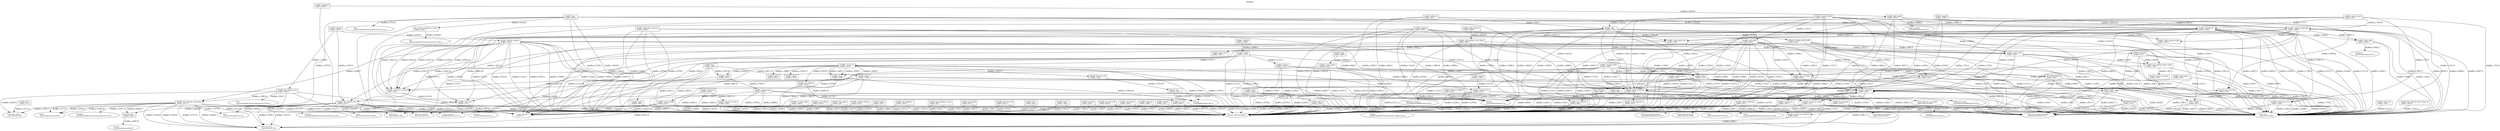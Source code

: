 digraph GRAPH_0 {

  // Generated by Graph::Easy 0.76 at Thu Jan 25 07:04:09 2024

  edge [ arrowhead=normal ];
  graph [ label="./buffer.c", labelloc=top ];
  node [
    fillcolor=white,
    fontsize=11,
    shape=box,
    style=filled ];

  "./buffer.c:APPEND_CHAIN" [ label="APPEND_CHAIN\l./buffer.c:915:1\l" ]
  "./buffer.c:APPEND_CHAIN_MULTICAST" [ label="APPEND_CHAIN_MULTICAST\l./buffer.c:934:1\l" ]
  "./buffer.c:COPY_CHAIN" [ label="COPY_CHAIN\l./buffer.c:901:1\l" ]
  "./buffer.c:HAS_PINNED_R" [ label="HAS_PINNED_R\l./buffer.c:820:1\l" ]
  "./buffer.c:PREPEND_CHAIN" [ label="PREPEND_CHAIN\l./buffer.c:974:1\l" ]
  "./buffer.c:PRESERVE_PINNED" [ label="PRESERVE_PINNED\l./buffer.c:840:1\l" ]
  "./buffer.c:RESTORE_PINNED" [ label="RESTORE_PINNED\l./buffer.c:884:1\l" ]
  "./buffer.c:ZERO_CHAIN" [ label="ZERO_CHAIN\l./buffer.c:826:1\l" ]
  "./buffer.c:advance_last_with_data" [ label="advance_last_with_data\l./buffer.c:730:1\l" ]
  "./buffer.c:evbuffer_chain_align" [ label="evbuffer_chain_align\l./buffer.c:1938:1\l" ]
  "./buffer.c:evbuffer_chain_free" [ label="evbuffer_chain_free\l./buffer.c:205:1\l" ]
  "./buffer.c:evbuffer_chain_incref" [ label="evbuffer_chain_incref\l./buffer.c:365:1\l" ]
  "./buffer.c:evbuffer_chain_insert" [ label="evbuffer_chain_insert\l./buffer.c:318:1\l" ]
  "./buffer.c:evbuffer_chain_insert_new" [ label="evbuffer_chain_insert_new\l./buffer.c:339:1\l" ]
  "./buffer.c:evbuffer_chain_new" [ label="evbuffer_chain_new\l./buffer.c:153:1\l" ]
  "./buffer.c:evbuffer_chain_new_membuf" [ label="evbuffer_chain_new_membuf\l./buffer.c:182:1\l" ]
  "./buffer.c:evbuffer_chain_should_realign" [ label="evbuffer_chain_should_realign\l./buffer.c:1952:1\l" ]
  "./buffer.c:evbuffer_chains_all_empty" [ label="evbuffer_chains_all_empty\l./buffer.c:276:1\l" ]
  "./buffer.c:evbuffer_deferred_callback" [ label="evbuffer_deferred_callback\l./buffer.c:544:1\l" ]
  "./buffer.c:evbuffer_expand_singlechain" [ label="evbuffer_expand_singlechain\l./buffer.c:1963:1\l" ]
  "./buffer.c:evbuffer_file_segment_materialize" [ label="evbuffer_file_segment_materialize\l./buffer.c:3077:1\l" ]
  "./buffer.c:evbuffer_find_eol_char" [ label="evbuffer_find_eol_char\l./buffer.c:1549:1\l" ]
  "./buffer.c:evbuffer_free_all_chains" [ label="evbuffer_free_all_chains\l./buffer.c:265:1\l" ]
  "./buffer.c:evbuffer_free_trailing_empty_chains" [ label="evbuffer_free_trailing_empty_chains\l./buffer.c:300:1\l" ]
  "./buffer.c:evbuffer_getchr" [ label="evbuffer_getchr\l./buffer.c:1611:1\l" ]
  "./buffer.c:evbuffer_ptr_memcmp" [ label="evbuffer_ptr_memcmp\l./buffer.c:2707:1\l" ]
  "./buffer.c:evbuffer_ptr_subtract" [ label="evbuffer_ptr_subtract\l./buffer.c:2631:1\l" ]
  "./buffer.c:evbuffer_remove_all_callbacks" [ label="evbuffer_remove_all_callbacks\l./buffer.c:560:1\l" ]
  "./buffer.c:evbuffer_run_callbacks" [ label="evbuffer_run_callbacks\l./buffer.c:466:1\l" ]
  "./buffer.c:evbuffer_strchr" [ label="evbuffer_strchr\l./buffer.c:1500:1\l" ]
  "./buffer.c:evbuffer_strspn" [ label="evbuffer_strspn\l./buffer.c:1571:1\l" ]
  "./buffer.c:evbuffer_write_iovec" [ label="evbuffer_write_iovec\l./buffer.c:2441:1\l" ]
  "./buffer.c:evbuffer_write_sendfile" [ label="evbuffer_write_sendfile\l./buffer.c:2497:1\l" ]
  "./buffer.c:find_eol_char" [ label="find_eol_char\l./buffer.c:1522:1\l" ]
  "./buffer.c:get_n_bytes_readable_on_socket" [ label="get_n_bytes_readable_on_socket\l./buffer.c:2284:1\l" ]
  "./buffer.c:get_page_size" [ label="get_page_size\l./buffer.c:3062:1\l" ]
  __errno_location [ label="__errno_location\l/usr/include/errno.h:37:13\l", shape=ellipse ]
  __indirect_call [ label="Indirect Call Placeholder\l", shape=ellipse ]
  __stack_chk_fail [ label="__stack_chk_fail\l<built-in>\l", shape=ellipse ]
  bufferevent_decref [ label="bufferevent_decref\l./include/event2/bufferevent.h:627:5\l", shape=ellipse ]
  bufferevent_incref [ label="bufferevent_incref\l./include/event2/bufferevent.h:613:6\l", shape=ellipse ]
  close [ label="close\l/usr/include/unistd.h:358:12\l", shape=ellipse ]
  evbuffer_add [ label="evbuffer_add\l./buffer.c:1756:1\l" ]
  evbuffer_add_buffer [ label="evbuffer_add_buffer\l./buffer.c:992:1\l" ]
  evbuffer_add_buffer_reference [ label="evbuffer_add_buffer_reference\l./buffer.c:1038:1\l" ]
  evbuffer_add_cb [ label="evbuffer_add_cb\l./buffer.c:3390:1\l" ]
  evbuffer_add_file [ label="evbuffer_add_file\l./buffer.c:3352:1\l" ]
  evbuffer_add_file_segment [ label="evbuffer_add_file_segment\l./buffer.c:3252:1\l" ]
  evbuffer_add_iovec [ label="evbuffer_add_iovec\l./buffer.c:661:1\l" ]
  evbuffer_add_printf [ label="evbuffer_add_printf\l./buffer.c:2936:1\l" ]
  evbuffer_add_reference [ label="evbuffer_add_reference\l./buffer.c:2949:1\l" ]
  evbuffer_add_reference_with_offset [ label="evbuffer_add_reference_with_offset\l./buffer.c:2957:1\l" ]
  evbuffer_add_vprintf [ label="evbuffer_add_vprintf\l./buffer.c:2872:1\l" ]
  evbuffer_cb_clear_flags [ label="evbuffer_cb_clear_flags\l./buffer.c:3445:1\l" ]
  evbuffer_cb_set_flags [ label="evbuffer_cb_set_flags\l./buffer.c:3433:1\l" ]
  evbuffer_chain_pin_ [ label="evbuffer_chain_pin_\l./buffer.c:349:1\l" ]
  evbuffer_chain_unpin_ [ label="evbuffer_chain_unpin_\l./buffer.c:356:1\l" ]
  evbuffer_clear_flags [ label="evbuffer_clear_flags\l./buffer.c:397:1\l" ]
  evbuffer_commit_space [ label="evbuffer_commit_space\l./buffer.c:750:1\l" ]
  evbuffer_copyout [ label="evbuffer_copyout\l./buffer.c:1210:1\l" ]
  evbuffer_copyout_from [ label="evbuffer_copyout_from\l./buffer.c:1216:1\l" ]
  evbuffer_decref_and_unlock_ [ label="evbuffer_decref_and_unlock_\l./buffer.c:571:1\l" ]
  evbuffer_defer_callbacks [ label="evbuffer_defer_callbacks\l./buffer.c:421:1\l" ]
  evbuffer_drain [ label="evbuffer_drain\l./buffer.c:1127:1\l" ]
  evbuffer_enable_locking [ label="evbuffer_enable_locking\l./buffer.c:434:1\l" ]
  evbuffer_expand [ label="evbuffer_expand\l./buffer.c:2184:1\l" ]
  evbuffer_expand_fast_ [ label="evbuffer_expand_fast_\l./buffer.c:2075:1\l" ]
  evbuffer_file_segment_add_cleanup_cb [ label="evbuffer_file_segment_add_cleanup_cb\l./buffer.c:3204:6\l" ]
  evbuffer_file_segment_free [ label="evbuffer_file_segment_free\l./buffer.c:3213:1\l" ]
  evbuffer_file_segment_new [ label="evbuffer_file_segment_new\l./buffer.c:3001:1\l" ]
  evbuffer_find [ label="evbuffer_find\l./buffer.c:2606:1\l" ]
  evbuffer_free [ label="evbuffer_free\l./buffer.c:598:1\l" ]
  evbuffer_freeze [ label="evbuffer_freeze\l./buffer.c:3457:1\l" ]
  evbuffer_get_callbacks_ [ label="evbuffer_get_callbacks_\l./buffer.c:3507:1\l" ]
  evbuffer_get_contiguous_space [ label="evbuffer_get_contiguous_space\l./buffer.c:647:1\l" ]
  evbuffer_get_length [ label="evbuffer_get_length\l./buffer.c:637:1\l" ]
  evbuffer_get_max_read [ label="evbuffer_get_max_read\l./buffer.c:615:8\l" ]
  evbuffer_incref_ [ label="evbuffer_incref_\l./buffer.c:406:1\l" ]
  evbuffer_incref_and_lock_ [ label="evbuffer_incref_and_lock_\l./buffer.c:414:1\l" ]
  evbuffer_invoke_callbacks_ [ label="evbuffer_invoke_callbacks_\l./buffer.c:524:1\l" ]
  evbuffer_lock [ label="evbuffer_lock\l./buffer.c:625:1\l" ]
  evbuffer_new [ label="evbuffer_new\l./buffer.c:371:1\l" ]
  evbuffer_peek [ label="evbuffer_peek\l./buffer.c:2813:1\l" ]
  evbuffer_prepend [ label="evbuffer_prepend\l./buffer.c:1852:1\l" ]
  evbuffer_prepend_buffer [ label="evbuffer_prepend_buffer\l./buffer.c:1081:1\l" ]
  evbuffer_ptr_set [ label="evbuffer_ptr_set\l./buffer.c:2651:1\l" ]
  evbuffer_pullup [ label="evbuffer_pullup\l./buffer.c:1376:1\l" ]
  evbuffer_read [ label="evbuffer_read\l./buffer.c:2305:1\l" ]
  evbuffer_read_setup_vecs_ [ label="evbuffer_read_setup_vecs_\l./buffer.c:2246:1\l" ]
  evbuffer_readline [ label="evbuffer_readline\l./buffer.c:1494:1\l" ]
  evbuffer_readln [ label="evbuffer_readln\l./buffer.c:1713:1\l" ]
  evbuffer_remove [ label="evbuffer_remove\l./buffer.c:1196:1\l" ]
  evbuffer_remove_buffer [ label="evbuffer_remove_buffer\l./buffer.c:1286:1\l" ]
  evbuffer_remove_cb [ label="evbuffer_remove_cb\l./buffer.c:3416:1\l" ]
  evbuffer_remove_cb_entry [ label="evbuffer_remove_cb_entry\l./buffer.c:3405:1\l" ]
  evbuffer_reserve_space [ label="evbuffer_reserve_space\l./buffer.c:697:1\l" ]
  evbuffer_search [ label="evbuffer_search\l./buffer.c:2743:1\l" ]
  evbuffer_search_eol [ label="evbuffer_search_eol\l./buffer.c:1623:1\l" ]
  evbuffer_search_range [ label="evbuffer_search_range\l./buffer.c:2749:1\l" ]
  evbuffer_set_flags [ label="evbuffer_set_flags\l./buffer.c:388:1\l" ]
  evbuffer_set_max_read [ label="evbuffer_set_max_read\l./buffer.c:604:5\l" ]
  evbuffer_set_parent_ [ label="evbuffer_set_parent_\l./buffer.c:458:1\l" ]
  evbuffer_setcb [ label="evbuffer_setcb\l./buffer.c:3368:1\l" ]
  evbuffer_unfreeze [ label="evbuffer_unfreeze\l./buffer.c:3469:1\l" ]
  evbuffer_unlock [ label="evbuffer_unlock\l./buffer.c:631:1\l" ]
  evbuffer_write [ label="evbuffer_write\l./buffer.c:2600:1\l" ]
  evbuffer_write_atmost [ label="evbuffer_write_atmost\l./buffer.c:2552:1\l" ]
  event_base_get_npriorities [ label="event_base_get_npriorities\l./include/event2/event.h:1513:5\l", shape=ellipse ]
  event_deferred_cb_cancel_ [ label="event_deferred_cb_cancel_\l./defer-internal.h:59:6\l", shape=ellipse ]
  event_deferred_cb_init_ [ label="event_deferred_cb_init_\l./defer-internal.h:50:6\l", shape=ellipse ]
  event_deferred_cb_schedule_ [ label="event_deferred_cb_schedule_\l./defer-internal.h:66:5\l", shape=ellipse ]
  event_errx [ label="event_errx\l./log-internal.h:66:6\l", shape=ellipse ]
  event_mm_calloc_ [ label="event_mm_calloc_\l./mm-internal.h:58:7\l", shape=ellipse ]
  event_mm_free_ [ label="event_mm_free_\l./mm-internal.h:74:6\l", shape=ellipse ]
  event_mm_malloc_ [ label="event_mm_malloc_\l./mm-internal.h:47:7\l", shape=ellipse ]
  event_warn [ label="event_warn\l./log-internal.h:60:6\l", shape=ellipse ]
  evthread_is_debug_lock_held_ [ label="evthread_is_debug_lock_held_\l./evthread-internal.h:371:5\l", shape=ellipse ]
  evutil_vsnprintf [ label="evutil_vsnprintf\l./include/event2/util.h:634:5\l", shape=ellipse ]
  fstat [ label="fstat\l/usr/include/x86_64-linux-gnu/sys/stat.h:210:12\l", shape=ellipse ]
  ioctl [ label="ioctl\l/usr/include/x86_64-linux-gnu/sys/ioctl.h:42:12\l", shape=ellipse ]
  lseek [ label="lseek\l/usr/include/unistd.h:339:16\l", shape=ellipse ]
  memchr [ label="memchr\l/usr/include/string.h:107:14\l", shape=ellipse ]
  memcmp [ label="memcmp\l/usr/include/string.h:64:12\l", shape=ellipse ]
  memcpy [ label="memcpy\l/usr/include/string.h:43:14\l", shape=ellipse ]
  memmove [ label="memmove\l/usr/include/string.h:47:14\l", shape=ellipse ]
  memset [ label="memset\l/usr/include/string.h:61:14\l", shape=ellipse ]
  "mmap64" [ label="mmap64\l/usr/include/x86_64-linux-gnu/sys/mman.h:70:14\l", shape=ellipse ]
  munmap [ label="munmap\l/usr/include/x86_64-linux-gnu/sys/mman.h:76:12\l", shape=ellipse ]
  read [ label="read\l/usr/include/unistd.h:371:16\l", shape=ellipse ]
  readv [ label="readv\l/usr/include/x86_64-linux-gnu/sys/uio.h:41:16\l", shape=ellipse ]
  sendfile [ label="sendfile\l/usr/include/x86_64-linux-gnu/sys/sendfile.h:33:16\l", shape=ellipse ]
  sysconf [ label="sysconf\l/usr/include/unistd.h:640:17\l", shape=ellipse ]
  write [ label="write\l/usr/include/unistd.h:378:16\l", shape=ellipse ]
  writev [ label="writev\l/usr/include/x86_64-linux-gnu/sys/uio.h:52:16\l", shape=ellipse ]

  "./buffer.c:evbuffer_chain_new" -> memset [ color="#000000", fontcolor="#000000", label="./buffer.c:167:2" ]
  "./buffer.c:evbuffer_chain_new" -> event_mm_malloc_ [ color="#000000", fontcolor="#000000", label="./buffer.c:164:15" ]
  "./buffer.c:evbuffer_chain_new_membuf" -> "./buffer.c:evbuffer_chain_new" [ color="#000000", fontcolor="#000000", label="./buffer.c:201:9" ]
  "./buffer.c:evbuffer_chain_free" -> event_errx [ color="#000000", fontcolor="#000000", label="./buffer.c:254:3" ]
  "./buffer.c:evbuffer_chain_free" -> event_errx [ color="#000000", fontcolor="#000000", label="./buffer.c:255:3" ]
  "./buffer.c:evbuffer_chain_free" -> event_errx [ color="#000000", fontcolor="#000000", label="./buffer.c:207:2" ]
  "./buffer.c:evbuffer_chain_free" -> "./buffer.c:evbuffer_chain_free" [ color="#000000", fontcolor="#000000", label="./buffer.c:257:3" ]
  "./buffer.c:evbuffer_chain_free" -> event_mm_free_ [ color="#000000", fontcolor="#000000", label="./buffer.c:261:2" ]
  "./buffer.c:evbuffer_chain_free" -> evbuffer_decref_and_unlock_ [ color="#000000", fontcolor="#000000", label="./buffer.c:258:3" ]
  "./buffer.c:evbuffer_chain_free" -> evbuffer_file_segment_free [ color="#000000", fontcolor="#000000", label="./buffer.c:242:4" ]
  "./buffer.c:evbuffer_chain_free" -> __indirect_call [ color="#000000", fontcolor="#000000", label="./buffer.c:228:5" ]
  "./buffer.c:evbuffer_chain_free" -> __indirect_call [ color="#000000", fontcolor="#000000", label="./buffer.c:256:3" ]
  evbuffer_file_segment_free -> event_errx [ color="#000000", fontcolor="#000000", label="./buffer.c:3221:2" ]
  evbuffer_file_segment_free -> close [ color="#000000", fontcolor="#000000", label="./buffer.c:3237:3" ]
  evbuffer_file_segment_free -> munmap [ color="#000000", fontcolor="#000000", label="./buffer.c:3229:7" ]
  evbuffer_file_segment_free -> "./buffer.c:get_page_size" [ color="#000000", fontcolor="#000000", label="./buffer.c:3228:40" ]
  evbuffer_file_segment_free -> event_mm_free_ [ color="#000000", fontcolor="#000000", label="./buffer.c:3233:3" ]
  evbuffer_file_segment_free -> event_mm_free_ [ color="#000000", fontcolor="#000000", label="./buffer.c:3248:2" ]
  evbuffer_file_segment_free -> event_warn [ color="#000000", fontcolor="#000000", label="./buffer.c:3230:4" ]
  evbuffer_file_segment_free -> __indirect_call [ color="#000000", fontcolor="#000000", label="./buffer.c:3216:2" ]
  evbuffer_file_segment_free -> __indirect_call [ color="#000000", fontcolor="#000000", label="./buffer.c:3218:2" ]
  evbuffer_file_segment_free -> __indirect_call [ color="#000000", fontcolor="#000000", label="./buffer.c:3241:4" ]
  evbuffer_file_segment_free -> __indirect_call [ color="#000000", fontcolor="#000000", label="./buffer.c:3247:2" ]
  evbuffer_decref_and_unlock_ -> "./buffer.c:evbuffer_remove_all_callbacks" [ color="#000000", fontcolor="#000000", label="./buffer.c:587:2" ]
  evbuffer_decref_and_unlock_ -> event_errx [ color="#000000", fontcolor="#000000", label="./buffer.c:574:2" ]
  evbuffer_decref_and_unlock_ -> event_errx [ color="#000000", fontcolor="#000000", label="./buffer.c:576:2" ]
  evbuffer_decref_and_unlock_ -> "./buffer.c:evbuffer_chain_free" [ color="#000000", fontcolor="#000000", label="./buffer.c:585:3" ]
  evbuffer_decref_and_unlock_ -> evthread_is_debug_lock_held_ [ color="#000000", fontcolor="#000000", label="./buffer.c:574:2" ]
  evbuffer_decref_and_unlock_ -> event_mm_free_ [ color="#000000", fontcolor="#000000", label="./buffer.c:594:2" ]
  evbuffer_decref_and_unlock_ -> event_deferred_cb_cancel_ [ color="#000000", fontcolor="#000000", label="./buffer.c:589:3" ]
  evbuffer_decref_and_unlock_ -> __indirect_call [ color="#000000", fontcolor="#000000", label="./buffer.c:591:2" ]
  evbuffer_decref_and_unlock_ -> __indirect_call [ color="#000000", fontcolor="#000000", label="./buffer.c:593:3" ]
  evbuffer_decref_and_unlock_ -> __indirect_call [ color="#000000", fontcolor="#000000", label="./buffer.c:579:3" ]
  "./buffer.c:evbuffer_free_all_chains" -> "./buffer.c:evbuffer_chain_free" [ color="#000000", fontcolor="#000000", label="./buffer.c:270:3" ]
  "./buffer.c:evbuffer_free_trailing_empty_chains" -> event_errx [ color="#000000", fontcolor="#000000", label="./buffer.c:307:3" ]
  "./buffer.c:evbuffer_free_trailing_empty_chains" -> "./buffer.c:evbuffer_chains_all_empty" [ color="#000000", fontcolor="#000000", label="./buffer.c:307:3" ]
  "./buffer.c:evbuffer_free_trailing_empty_chains" -> "./buffer.c:evbuffer_free_all_chains" [ color="#000000", fontcolor="#000000", label="./buffer.c:308:3" ]
  "./buffer.c:evbuffer_chain_insert" -> event_errx [ color="#000000", fontcolor="#000000", label="./buffer.c:321:2" ]
  "./buffer.c:evbuffer_chain_insert" -> event_errx [ color="#000000", fontcolor="#000000", label="./buffer.c:324:3" ]
  "./buffer.c:evbuffer_chain_insert" -> event_errx [ color="#000000", fontcolor="#000000", label="./buffer.c:325:3" ]
  "./buffer.c:evbuffer_chain_insert" -> evthread_is_debug_lock_held_ [ color="#000000", fontcolor="#000000", label="./buffer.c:321:2" ]
  "./buffer.c:evbuffer_chain_insert" -> "./buffer.c:evbuffer_free_trailing_empty_chains" [ color="#000000", fontcolor="#000000", label="./buffer.c:329:9" ]
  "./buffer.c:evbuffer_chain_insert_new" -> "./buffer.c:evbuffer_chain_new_membuf" [ color="#000000", fontcolor="#000000", label="./buffer.c:342:15" ]
  "./buffer.c:evbuffer_chain_insert_new" -> "./buffer.c:evbuffer_chain_insert" [ color="#000000", fontcolor="#000000", label="./buffer.c:344:2" ]
  evbuffer_chain_pin_ -> event_errx [ color="#000000", fontcolor="#000000", label="./buffer.c:351:2" ]
  evbuffer_chain_unpin_ -> event_errx [ color="#000000", fontcolor="#000000", label="./buffer.c:358:2" ]
  evbuffer_chain_unpin_ -> "./buffer.c:evbuffer_chain_free" [ color="#000000", fontcolor="#000000", label="./buffer.c:361:3" ]
  evbuffer_new -> event_mm_calloc_ [ color="#000000", fontcolor="#000000", label="./buffer.c:375:11" ]
  evbuffer_set_flags -> __indirect_call [ color="#000000", fontcolor="#000000", label="./buffer.c:390:2" ]
  evbuffer_set_flags -> __indirect_call [ color="#000000", fontcolor="#000000", label="./buffer.c:392:2" ]
  evbuffer_clear_flags -> __indirect_call [ color="#000000", fontcolor="#000000", label="./buffer.c:399:2" ]
  evbuffer_clear_flags -> __indirect_call [ color="#000000", fontcolor="#000000", label="./buffer.c:401:2" ]
  evbuffer_incref_ -> __indirect_call [ color="#000000", fontcolor="#000000", label="./buffer.c:408:2" ]
  evbuffer_incref_ -> __indirect_call [ color="#000000", fontcolor="#000000", label="./buffer.c:410:2" ]
  evbuffer_incref_and_lock_ -> __indirect_call [ color="#000000", fontcolor="#000000", label="./buffer.c:416:2" ]
  evbuffer_defer_callbacks -> event_deferred_cb_init_ [ color="#000000", fontcolor="#000000", label="./buffer.c:426:2" ]
  evbuffer_defer_callbacks -> event_base_get_npriorities [ color="#000000", fontcolor="#000000", label="./buffer.c:427:6" ]
  evbuffer_defer_callbacks -> __indirect_call [ color="#000000", fontcolor="#000000", label="./buffer.c:423:2" ]
  evbuffer_defer_callbacks -> __indirect_call [ color="#000000", fontcolor="#000000", label="./buffer.c:429:2" ]
  evbuffer_enable_locking -> __indirect_call [ color="#000000", fontcolor="#000000", label="./buffer.c:443:3" ]
  evbuffer_set_parent_ -> __indirect_call [ color="#000000", fontcolor="#000000", label="./buffer.c:460:2" ]
  evbuffer_set_parent_ -> __indirect_call [ color="#000000", fontcolor="#000000", label="./buffer.c:462:2" ]
  "./buffer.c:evbuffer_run_callbacks" -> event_errx [ color="#000000", fontcolor="#000000", label="./buffer.c:488:2" ]
  "./buffer.c:evbuffer_run_callbacks" -> __stack_chk_fail [ color="#000000" ]
  "./buffer.c:evbuffer_run_callbacks" -> evthread_is_debug_lock_held_ [ color="#000000", fontcolor="#000000", label="./buffer.c:488:2" ]
  "./buffer.c:evbuffer_run_callbacks" -> __indirect_call [ color="#000000", fontcolor="#000000", label="./buffer.c:516:4" ]
  "./buffer.c:evbuffer_run_callbacks" -> __indirect_call [ color="#000000", fontcolor="#000000", label="./buffer.c:519:4" ]
  evbuffer_invoke_callbacks_ -> bufferevent_incref [ color="#000000", fontcolor="#000000", label="./buffer.c:535:5" ]
  evbuffer_invoke_callbacks_ -> event_deferred_cb_schedule_ [ color="#000000", fontcolor="#000000", label="./buffer.c:532:7" ]
  evbuffer_invoke_callbacks_ -> "./buffer.c:evbuffer_run_callbacks" [ color="#000000", fontcolor="#000000", label="./buffer.c:540:2" ]
  evbuffer_invoke_callbacks_ -> evbuffer_incref_and_lock_ [ color="#000000", fontcolor="#000000", label="./buffer.c:533:4" ]
  evbuffer_invoke_callbacks_ -> __indirect_call [ color="#000000", fontcolor="#000000", label="./buffer.c:536:4" ]
  "./buffer.c:evbuffer_deferred_callback" -> bufferevent_decref [ color="#000000", fontcolor="#000000", label="./buffer.c:556:3" ]
  "./buffer.c:evbuffer_deferred_callback" -> "./buffer.c:evbuffer_run_callbacks" [ color="#000000", fontcolor="#000000", label="./buffer.c:553:2" ]
  "./buffer.c:evbuffer_deferred_callback" -> evbuffer_decref_and_unlock_ [ color="#000000", fontcolor="#000000", label="./buffer.c:554:2" ]
  "./buffer.c:evbuffer_deferred_callback" -> __indirect_call [ color="#000000", fontcolor="#000000", label="./buffer.c:551:2" ]
  "./buffer.c:evbuffer_remove_all_callbacks" -> event_mm_free_ [ color="#000000", fontcolor="#000000", label="./buffer.c:566:3" ]
  evbuffer_free -> evbuffer_decref_and_unlock_ [ color="#000000", fontcolor="#000000", label="./buffer.c:601:2" ]
  evbuffer_free -> __indirect_call [ color="#000000", fontcolor="#000000", label="./buffer.c:600:2" ]
  evbuffer_set_max_read -> __indirect_call [ color="#000000", fontcolor="#000000", label="./buffer.c:610:2" ]
  evbuffer_set_max_read -> __indirect_call [ color="#000000", fontcolor="#000000", label="./buffer.c:612:2" ]
  evbuffer_get_max_read -> __indirect_call [ color="#000000", fontcolor="#000000", label="./buffer.c:618:2" ]
  evbuffer_get_max_read -> __indirect_call [ color="#000000", fontcolor="#000000", label="./buffer.c:620:2" ]
  evbuffer_lock -> __indirect_call [ color="#000000", fontcolor="#000000", label="./buffer.c:627:2" ]
  evbuffer_unlock -> __indirect_call [ color="#000000", fontcolor="#000000", label="./buffer.c:633:2" ]
  evbuffer_get_length -> __indirect_call [ color="#000000", fontcolor="#000000", label="./buffer.c:640:2" ]
  evbuffer_get_length -> __indirect_call [ color="#000000", fontcolor="#000000", label="./buffer.c:642:2" ]
  evbuffer_get_contiguous_space -> __indirect_call [ color="#000000", fontcolor="#000000", label="./buffer.c:652:2" ]
  evbuffer_get_contiguous_space -> __indirect_call [ color="#000000", fontcolor="#000000", label="./buffer.c:655:2" ]
  evbuffer_add_iovec -> evbuffer_add [ color="#000000", fontcolor="#000000", label="./buffer.c:684:7" ]
  evbuffer_add_iovec -> evbuffer_expand_fast_ [ color="#000000", fontcolor="#000000", label="./buffer.c:674:6" ]
  evbuffer_add_iovec -> __indirect_call [ color="#000000", fontcolor="#000000", label="./buffer.c:666:2" ]
  evbuffer_add_iovec -> __indirect_call [ color="#000000", fontcolor="#000000", label="./buffer.c:692:5" ]
  evbuffer_expand_fast_ -> event_errx [ color="#000000", fontcolor="#000000", label="./buffer.c:2081:2" ]
  evbuffer_expand_fast_ -> event_errx [ color="#000000", fontcolor="#000000", label="./buffer.c:2082:2" ]
  evbuffer_expand_fast_ -> event_errx [ color="#000000", fontcolor="#000000", label="./buffer.c:2102:4" ]
  evbuffer_expand_fast_ -> event_errx [ color="#000000", fontcolor="#000000", label="./buffer.c:2127:3" ]
  evbuffer_expand_fast_ -> event_errx [ color="#000000", fontcolor="#000000", label="./buffer.c:2144:4" ]
  evbuffer_expand_fast_ -> event_errx [ color="#000000", fontcolor="#000000", label="./buffer.c:2157:4" ]
  evbuffer_expand_fast_ -> event_errx [ color="#000000", fontcolor="#000000", label="./buffer.c:2160:3" ]
  evbuffer_expand_fast_ -> "./buffer.c:evbuffer_chain_free" [ color="#000000", fontcolor="#000000", label="./buffer.c:2158:4" ]
  evbuffer_expand_fast_ -> "./buffer.c:evbuffer_chain_new_membuf" [ color="#000000", fontcolor="#000000", label="./buffer.c:2129:9" ]
  evbuffer_expand_fast_ -> "./buffer.c:evbuffer_chain_new_membuf" [ color="#000000", fontcolor="#000000", label="./buffer.c:2161:9" ]
  evbuffer_expand_fast_ -> "./buffer.c:evbuffer_chain_insert_new" [ color="#000000", fontcolor="#000000", label="./buffer.c:2087:11" ]
  evbuffer_expand_fast_ -> evthread_is_debug_lock_held_ [ color="#000000", fontcolor="#000000", label="./buffer.c:2081:2" ]
  evbuffer_expand_fast_ -> "./buffer.c:ZERO_CHAIN" [ color="#000000", fontcolor="#000000", label="./buffer.c:2164:5" ]
  evbuffer_add -> event_errx [ color="#000000", fontcolor="#000000", label="./buffer.c:1789:3" ]
  evbuffer_add -> evbuffer_invoke_callbacks_ [ color="#000000", fontcolor="#000000", label="./buffer.c:1844:2" ]
  evbuffer_add -> "./buffer.c:evbuffer_chain_new_membuf" [ color="#000000", fontcolor="#000000", label="./buffer.c:1823:8" ]
  evbuffer_add -> "./buffer.c:evbuffer_chain_insert_new" [ color="#000000", fontcolor="#000000", label="./buffer.c:1782:11" ]
  evbuffer_add -> "./buffer.c:evbuffer_chain_align" [ color="#000000", fontcolor="#000000", label="./buffer.c:1804:4" ]
  evbuffer_add -> "./buffer.c:evbuffer_chain_should_realign" [ color="#000000", fontcolor="#000000", label="./buffer.c:1802:7" ]
  evbuffer_add -> "./buffer.c:evbuffer_chain_insert" [ color="#000000", fontcolor="#000000", label="./buffer.c:1840:2" ]
  evbuffer_add -> memcpy [ color="#000000", fontcolor="#000000", label="./buffer.c:1795:4" ]
  evbuffer_add -> memcpy [ color="#000000", fontcolor="#000000", label="./buffer.c:1806:4" ]
  evbuffer_add -> memcpy [ color="#000000", fontcolor="#000000", label="./buffer.c:1828:3" ]
  evbuffer_add -> memcpy [ color="#000000", fontcolor="#000000", label="./buffer.c:1838:2" ]
  evbuffer_add -> __indirect_call [ color="#000000", fontcolor="#000000", label="./buffer.c:1763:2" ]
  evbuffer_add -> __indirect_call [ color="#000000", fontcolor="#000000", label="./buffer.c:1847:2" ]
  evbuffer_reserve_space -> event_errx [ color="#000000", fontcolor="#000000", label="./buffer.c:714:3" ]
  evbuffer_reserve_space -> __stack_chk_fail [ color="#000000" ]
  evbuffer_reserve_space -> evbuffer_read_setup_vecs_ [ color="#000000", fontcolor="#000000", label="./buffer.c:719:7" ]
  evbuffer_reserve_space -> "./buffer.c:evbuffer_expand_singlechain" [ color="#000000", fontcolor="#000000", label="./buffer.c:709:16" ]
  evbuffer_reserve_space -> evbuffer_expand_fast_ [ color="#000000", fontcolor="#000000", label="./buffer.c:717:7" ]
  evbuffer_reserve_space -> __indirect_call [ color="#000000", fontcolor="#000000", label="./buffer.c:703:2" ]
  evbuffer_reserve_space -> __indirect_call [ color="#000000", fontcolor="#000000", label="./buffer.c:724:2" ]
  "./buffer.c:evbuffer_expand_singlechain" -> event_errx [ color="#000000", fontcolor="#000000", label="./buffer.c:1967:2" ]
  "./buffer.c:evbuffer_expand_singlechain" -> event_errx [ color="#000000", fontcolor="#000000", label="./buffer.c:2050:3" ]
  "./buffer.c:evbuffer_expand_singlechain" -> event_errx [ color="#000000", fontcolor="#000000", label="./buffer.c:2066:2" ]
  "./buffer.c:evbuffer_expand_singlechain" -> event_errx [ color="#000000", fontcolor="#000000", label="./buffer.c:2067:2" ]
  "./buffer.c:evbuffer_expand_singlechain" -> "./buffer.c:evbuffer_chain_free" [ color="#000000", fontcolor="#000000", label="./buffer.c:2057:3" ]
  "./buffer.c:evbuffer_expand_singlechain" -> "./buffer.c:evbuffer_chain_new_membuf" [ color="#000000", fontcolor="#000000", label="./buffer.c:2041:32" ]
  "./buffer.c:evbuffer_expand_singlechain" -> "./buffer.c:evbuffer_chain_insert_new" [ color="#000000", fontcolor="#000000", label="./buffer.c:2062:11" ]
  "./buffer.c:evbuffer_expand_singlechain" -> "./buffer.c:evbuffer_chain_align" [ color="#000000", fontcolor="#000000", label="./buffer.c:2007:3" ]
  "./buffer.c:evbuffer_expand_singlechain" -> "./buffer.c:evbuffer_chain_should_realign" [ color="#000000", fontcolor="#000000", label="./buffer.c:2006:6" ]
  "./buffer.c:evbuffer_expand_singlechain" -> evthread_is_debug_lock_held_ [ color="#000000", fontcolor="#000000", label="./buffer.c:1967:2" ]
  "./buffer.c:evbuffer_expand_singlechain" -> memcpy [ color="#000000", fontcolor="#000000", label="./buffer.c:2047:3" ]
  evbuffer_read_setup_vecs_ -> event_errx [ color="#000000", fontcolor="#000000", label="./buffer.c:2254:2" ]
  evbuffer_read_setup_vecs_ -> event_errx [ color="#000000", fontcolor="#000000", label="./buffer.c:2262:2" ]
  evbuffer_read_setup_vecs_ -> event_errx [ color="#000000", fontcolor="#000000", label="./buffer.c:2268:2" ]
  evbuffer_read_setup_vecs_ -> evthread_is_debug_lock_held_ [ color="#000000", fontcolor="#000000", label="./buffer.c:2254:2" ]
  "./buffer.c:advance_last_with_data" -> event_errx [ color="#000000", fontcolor="#000000", label="./buffer.c:735:2" ]
  "./buffer.c:advance_last_with_data" -> evthread_is_debug_lock_held_ [ color="#000000", fontcolor="#000000", label="./buffer.c:735:2" ]
  evbuffer_commit_space -> evbuffer_invoke_callbacks_ [ color="#000000", fontcolor="#000000", label="./buffer.c:812:2" ]
  evbuffer_commit_space -> "./buffer.c:advance_last_with_data" [ color="#000000", fontcolor="#000000", label="./buffer.c:774:4" ]
  evbuffer_commit_space -> __indirect_call [ color="#000000", fontcolor="#000000", label="./buffer.c:758:2" ]
  evbuffer_commit_space -> __indirect_call [ color="#000000", fontcolor="#000000", label="./buffer.c:815:2" ]
  "./buffer.c:ZERO_CHAIN" -> event_errx [ color="#000000", fontcolor="#000000", label="./buffer.c:828:2" ]
  "./buffer.c:ZERO_CHAIN" -> evthread_is_debug_lock_held_ [ color="#000000", fontcolor="#000000", label="./buffer.c:828:2" ]
  "./buffer.c:PRESERVE_PINNED" -> event_errx [ color="#000000", fontcolor="#000000", label="./buffer.c:845:2" ]
  "./buffer.c:PRESERVE_PINNED" -> event_errx [ color="#000000", fontcolor="#000000", label="./buffer.c:855:2" ]
  "./buffer.c:PRESERVE_PINNED" -> event_errx [ color="#000000", fontcolor="#000000", label="./buffer.c:864:3" ]
  "./buffer.c:PRESERVE_PINNED" -> "./buffer.c:evbuffer_chain_new_membuf" [ color="#000000", fontcolor="#000000", label="./buffer.c:865:9" ]
  "./buffer.c:PRESERVE_PINNED" -> evthread_is_debug_lock_held_ [ color="#000000", fontcolor="#000000", label="./buffer.c:845:2" ]
  "./buffer.c:PRESERVE_PINNED" -> memcpy [ color="#000000", fontcolor="#000000", label="./buffer.c:868:3" ]
  "./buffer.c:PRESERVE_PINNED" -> "./buffer.c:HAS_PINNED_R" [ color="#000000", fontcolor="#000000", label="./buffer.c:847:7" ]
  "./buffer.c:RESTORE_PINNED" -> event_errx [ color="#000000", fontcolor="#000000", label="./buffer.c:887:2" ]
  "./buffer.c:RESTORE_PINNED" -> evthread_is_debug_lock_held_ [ color="#000000", fontcolor="#000000", label="./buffer.c:887:2" ]
  "./buffer.c:RESTORE_PINNED" -> "./buffer.c:ZERO_CHAIN" [ color="#000000", fontcolor="#000000", label="./buffer.c:890:3" ]
  "./buffer.c:COPY_CHAIN" -> event_errx [ color="#000000", fontcolor="#000000", label="./buffer.c:903:2" ]
  "./buffer.c:COPY_CHAIN" -> event_errx [ color="#000000", fontcolor="#000000", label="./buffer.c:904:2" ]
  "./buffer.c:COPY_CHAIN" -> evthread_is_debug_lock_held_ [ color="#000000", fontcolor="#000000", label="./buffer.c:903:2" ]
  "./buffer.c:COPY_CHAIN" -> evthread_is_debug_lock_held_ [ color="#000000", fontcolor="#000000", label="./buffer.c:904:2" ]
  "./buffer.c:APPEND_CHAIN" -> event_errx [ color="#000000", fontcolor="#000000", label="./buffer.c:919:2" ]
  "./buffer.c:APPEND_CHAIN" -> event_errx [ color="#000000", fontcolor="#000000", label="./buffer.c:920:2" ]
  "./buffer.c:APPEND_CHAIN" -> evthread_is_debug_lock_held_ [ color="#000000", fontcolor="#000000", label="./buffer.c:919:2" ]
  "./buffer.c:APPEND_CHAIN" -> evthread_is_debug_lock_held_ [ color="#000000", fontcolor="#000000", label="./buffer.c:920:2" ]
  "./buffer.c:APPEND_CHAIN" -> "./buffer.c:evbuffer_free_trailing_empty_chains" [ color="#000000", fontcolor="#000000", label="./buffer.c:922:8" ]
  "./buffer.c:APPEND_CHAIN_MULTICAST" -> event_errx [ color="#000000", fontcolor="#000000", label="./buffer.c:940:2" ]
  "./buffer.c:APPEND_CHAIN_MULTICAST" -> event_errx [ color="#000000", fontcolor="#000000", label="./buffer.c:941:2" ]
  "./buffer.c:APPEND_CHAIN_MULTICAST" -> evbuffer_incref_ [ color="#000000", fontcolor="#000000", label="./buffer.c:958:3" ]
  "./buffer.c:APPEND_CHAIN_MULTICAST" -> "./buffer.c:evbuffer_chain_incref" [ color="#000000", fontcolor="#000000", label="./buffer.c:961:3" ]
  "./buffer.c:APPEND_CHAIN_MULTICAST" -> evthread_is_debug_lock_held_ [ color="#000000", fontcolor="#000000", label="./buffer.c:940:2" ]
  "./buffer.c:APPEND_CHAIN_MULTICAST" -> evthread_is_debug_lock_held_ [ color="#000000", fontcolor="#000000", label="./buffer.c:941:2" ]
  "./buffer.c:APPEND_CHAIN_MULTICAST" -> "./buffer.c:evbuffer_chain_insert" [ color="#000000", fontcolor="#000000", label="./buffer.c:969:3" ]
  "./buffer.c:APPEND_CHAIN_MULTICAST" -> event_warn [ color="#000000", fontcolor="#000000", label="./buffer.c:951:4" ]
  "./buffer.c:APPEND_CHAIN_MULTICAST" -> "./buffer.c:evbuffer_chain_new" [ color="#000000", fontcolor="#000000", label="./buffer.c:949:9" ]
  "./buffer.c:PREPEND_CHAIN" -> event_errx [ color="#000000", fontcolor="#000000", label="./buffer.c:976:2" ]
  "./buffer.c:PREPEND_CHAIN" -> event_errx [ color="#000000", fontcolor="#000000", label="./buffer.c:977:2" ]
  "./buffer.c:PREPEND_CHAIN" -> evthread_is_debug_lock_held_ [ color="#000000", fontcolor="#000000", label="./buffer.c:976:2" ]
  "./buffer.c:PREPEND_CHAIN" -> evthread_is_debug_lock_held_ [ color="#000000", fontcolor="#000000", label="./buffer.c:977:2" ]
  evbuffer_add_buffer -> evbuffer_invoke_callbacks_ [ color="#000000", fontcolor="#000000", label="./buffer.c:1029:2" ]
  evbuffer_add_buffer -> evbuffer_invoke_callbacks_ [ color="#000000", fontcolor="#000000", label="./buffer.c:1030:2" ]
  evbuffer_add_buffer -> __stack_chk_fail [ color="#000000" ]
  evbuffer_add_buffer -> "./buffer.c:evbuffer_free_all_chains" [ color="#000000", fontcolor="#000000", label="./buffer.c:1018:3" ]
  evbuffer_add_buffer -> "./buffer.c:APPEND_CHAIN" [ color="#000000", fontcolor="#000000", label="./buffer.c:1021:3" ]
  evbuffer_add_buffer -> "./buffer.c:COPY_CHAIN" [ color="#000000", fontcolor="#000000", label="./buffer.c:1019:3" ]
  evbuffer_add_buffer -> "./buffer.c:RESTORE_PINNED" [ color="#000000", fontcolor="#000000", label="./buffer.c:1024:2" ]
  evbuffer_add_buffer -> "./buffer.c:PRESERVE_PINNED" [ color="#000000", fontcolor="#000000", label="./buffer.c:1010:6" ]
  evbuffer_add_buffer -> __indirect_call [ color="#000000", fontcolor="#000000", label="./buffer.c:998:2" ]
  evbuffer_add_buffer -> __indirect_call [ color="#000000", fontcolor="#000000", label="./buffer.c:998:2" ]
  evbuffer_add_buffer -> __indirect_call [ color="#000000", fontcolor="#000000", label="./buffer.c:1033:2" ]
  evbuffer_add_buffer -> __indirect_call [ color="#000000", fontcolor="#000000", label="./buffer.c:1033:2" ]
  evbuffer_add_buffer_reference -> evbuffer_invoke_callbacks_ [ color="#000000", fontcolor="#000000", label="./buffer.c:1073:2" ]
  evbuffer_add_buffer_reference -> "./buffer.c:evbuffer_free_all_chains" [ color="#000000", fontcolor="#000000", label="./buffer.c:1068:3" ]
  evbuffer_add_buffer_reference -> "./buffer.c:APPEND_CHAIN_MULTICAST" [ color="#000000", fontcolor="#000000", label="./buffer.c:1070:2" ]
  evbuffer_add_buffer_reference -> __indirect_call [ color="#000000", fontcolor="#000000", label="./buffer.c:1044:2" ]
  evbuffer_add_buffer_reference -> __indirect_call [ color="#000000", fontcolor="#000000", label="./buffer.c:1044:2" ]
  evbuffer_add_buffer_reference -> __indirect_call [ color="#000000", fontcolor="#000000", label="./buffer.c:1076:2" ]
  evbuffer_add_buffer_reference -> __indirect_call [ color="#000000", fontcolor="#000000", label="./buffer.c:1076:2" ]
  evbuffer_prepend_buffer -> evbuffer_invoke_callbacks_ [ color="#000000", fontcolor="#000000", label="./buffer.c:1119:2" ]
  evbuffer_prepend_buffer -> evbuffer_invoke_callbacks_ [ color="#000000", fontcolor="#000000", label="./buffer.c:1120:2" ]
  evbuffer_prepend_buffer -> __stack_chk_fail [ color="#000000" ]
  evbuffer_prepend_buffer -> "./buffer.c:evbuffer_free_all_chains" [ color="#000000", fontcolor="#000000", label="./buffer.c:1108:3" ]
  evbuffer_prepend_buffer -> "./buffer.c:PREPEND_CHAIN" [ color="#000000", fontcolor="#000000", label="./buffer.c:1111:3" ]
  evbuffer_prepend_buffer -> "./buffer.c:COPY_CHAIN" [ color="#000000", fontcolor="#000000", label="./buffer.c:1109:3" ]
  evbuffer_prepend_buffer -> "./buffer.c:RESTORE_PINNED" [ color="#000000", fontcolor="#000000", label="./buffer.c:1114:2" ]
  evbuffer_prepend_buffer -> "./buffer.c:PRESERVE_PINNED" [ color="#000000", fontcolor="#000000", label="./buffer.c:1100:6" ]
  evbuffer_prepend_buffer -> __indirect_call [ color="#000000", fontcolor="#000000", label="./buffer.c:1087:2" ]
  evbuffer_prepend_buffer -> __indirect_call [ color="#000000", fontcolor="#000000", label="./buffer.c:1087:2" ]
  evbuffer_prepend_buffer -> __indirect_call [ color="#000000", fontcolor="#000000", label="./buffer.c:1122:2" ]
  evbuffer_prepend_buffer -> __indirect_call [ color="#000000", fontcolor="#000000", label="./buffer.c:1122:2" ]
  evbuffer_drain -> event_errx [ color="#000000", fontcolor="#000000", label="./buffer.c:1171:5" ]
  evbuffer_drain -> event_errx [ color="#000000", fontcolor="#000000", label="./buffer.c:1180:3" ]
  evbuffer_drain -> evbuffer_invoke_callbacks_ [ color="#000000", fontcolor="#000000", label="./buffer.c:1187:2" ]
  evbuffer_drain -> "./buffer.c:evbuffer_chain_free" [ color="#000000", fontcolor="#000000", label="./buffer.c:1148:4" ]
  evbuffer_drain -> "./buffer.c:evbuffer_chain_free" [ color="#000000", fontcolor="#000000", label="./buffer.c:1176:5" ]
  evbuffer_drain -> "./buffer.c:ZERO_CHAIN" [ color="#000000", fontcolor="#000000", label="./buffer.c:1151:3" ]
  evbuffer_drain -> "./buffer.c:HAS_PINNED_R" [ color="#000000", fontcolor="#000000", label="./buffer.c:1144:25" ]
  evbuffer_drain -> __indirect_call [ color="#000000", fontcolor="#000000", label="./buffer.c:1133:2" ]
  evbuffer_drain -> __indirect_call [ color="#000000", fontcolor="#000000", label="./buffer.c:1190:2" ]
  evbuffer_remove -> evbuffer_copyout_from [ color="#000000", fontcolor="#000000", label="./buffer.c:1200:6" ]
  evbuffer_remove -> evbuffer_drain [ color="#000000", fontcolor="#000000", label="./buffer.c:1202:7" ]
  evbuffer_remove -> __indirect_call [ color="#000000", fontcolor="#000000", label="./buffer.c:1199:2" ]
  evbuffer_remove -> __indirect_call [ color="#000000", fontcolor="#000000", label="./buffer.c:1205:2" ]
  evbuffer_copyout_from -> event_errx [ color="#000000", fontcolor="#000000", label="./buffer.c:1265:3" ]
  evbuffer_copyout_from -> event_errx [ color="#000000", fontcolor="#000000", label="./buffer.c:1269:3" ]
  evbuffer_copyout_from -> event_errx [ color="#000000", fontcolor="#000000", label="./buffer.c:1270:3" ]
  evbuffer_copyout_from -> memcpy [ color="#000000", fontcolor="#000000", label="./buffer.c:1257:3" ]
  evbuffer_copyout_from -> memcpy [ color="#000000", fontcolor="#000000", label="./buffer.c:1272:3" ]
  evbuffer_copyout_from -> __indirect_call [ color="#000000", fontcolor="#000000", label="./buffer.c:1226:2" ]
  evbuffer_copyout_from -> __indirect_call [ color="#000000", fontcolor="#000000", label="./buffer.c:1278:2" ]
  evbuffer_copyout -> evbuffer_copyout_from [ color="#000000", fontcolor="#000000", label="./buffer.c:1212:9" ]
  evbuffer_remove_buffer -> event_errx [ color="#000000", fontcolor="#000000", label="./buffer.c:1323:3" ]
  evbuffer_remove_buffer -> evbuffer_invoke_callbacks_ [ color="#000000", fontcolor="#000000", label="./buffer.c:1365:3" ]
  evbuffer_remove_buffer -> evbuffer_invoke_callbacks_ [ color="#000000", fontcolor="#000000", label="./buffer.c:1366:3" ]
  evbuffer_remove_buffer -> "./buffer.c:evbuffer_free_trailing_empty_chains" [ color="#000000", fontcolor="#000000", label="./buffer.c:1335:9" ]
  evbuffer_remove_buffer -> evbuffer_add_buffer [ color="#000000", fontcolor="#000000", label="./buffer.c:1313:3" ]
  evbuffer_remove_buffer -> "./buffer.c:advance_last_with_data" [ color="#000000", fontcolor="#000000", label="./buffer.c:1345:3" ]
  evbuffer_remove_buffer -> evbuffer_add [ color="#000000", fontcolor="#000000", label="./buffer.c:1353:2" ]
  evbuffer_remove_buffer -> __indirect_call [ color="#000000", fontcolor="#000000", label="./buffer.c:1296:2" ]
  evbuffer_remove_buffer -> __indirect_call [ color="#000000", fontcolor="#000000", label="./buffer.c:1296:2" ]
  evbuffer_remove_buffer -> __indirect_call [ color="#000000", fontcolor="#000000", label="./buffer.c:1371:2" ]
  evbuffer_remove_buffer -> __indirect_call [ color="#000000", fontcolor="#000000", label="./buffer.c:1371:2" ]
  evbuffer_pullup -> event_errx [ color="#000000", fontcolor="#000000", label="./buffer.c:1405:2" ]
  evbuffer_pullup -> "./buffer.c:evbuffer_chain_free" [ color="#000000", fontcolor="#000000", label="./buffer.c:1460:3" ]
  evbuffer_pullup -> "./buffer.c:evbuffer_chain_new_membuf" [ color="#000000", fontcolor="#000000", label="./buffer.c:1434:14" ]
  evbuffer_pullup -> event_warn [ color="#000000", fontcolor="#000000", label="./buffer.c:1435:4" ]
  evbuffer_pullup -> memcpy [ color="#000000", fontcolor="#000000", label="./buffer.c:1451:4" ]
  evbuffer_pullup -> memcpy [ color="#000000", fontcolor="#000000", label="./buffer.c:1464:3" ]
  evbuffer_pullup -> __indirect_call [ color="#000000", fontcolor="#000000", label="./buffer.c:1384:2" ]
  evbuffer_pullup -> __indirect_call [ color="#000000", fontcolor="#000000", label="./buffer.c:1485:2" ]
  evbuffer_readline -> evbuffer_readln [ color="#000000", fontcolor="#000000", label="./buffer.c:1496:9" ]
  evbuffer_readln -> __stack_chk_fail [ color="#000000" ]
  evbuffer_readln -> evbuffer_search_eol [ color="#000000", fontcolor="#000000", label="./buffer.c:1727:7" ]
  evbuffer_readln -> evbuffer_remove [ color="#000000", fontcolor="#000000", label="./buffer.c:1737:2" ]
  evbuffer_readln -> evbuffer_drain [ color="#000000", fontcolor="#000000", label="./buffer.c:1740:2" ]
  evbuffer_readln -> event_warn [ color="#000000", fontcolor="#000000", label="./buffer.c:1733:3" ]
  evbuffer_readln -> __indirect_call [ color="#000000", fontcolor="#000000", label="./buffer.c:1721:2" ]
  evbuffer_readln -> __indirect_call [ color="#000000", fontcolor="#000000", label="./buffer.c:1743:2" ]
  evbuffer_readln -> event_mm_malloc_ [ color="#000000", fontcolor="#000000", label="./buffer.c:1732:14" ]
  "./buffer.c:evbuffer_strchr" -> memchr [ color="#000000", fontcolor="#000000", label="./buffer.c:1506:14" ]
  "./buffer.c:find_eol_char" -> memchr [ color="#000000", fontcolor="#000000", label="./buffer.c:1532:8" ]
  "./buffer.c:find_eol_char" -> memchr [ color="#000000", fontcolor="#000000", label="./buffer.c:1533:8" ]
  "./buffer.c:evbuffer_find_eol_char" -> "./buffer.c:find_eol_char" [ color="#000000", fontcolor="#000000", label="./buffer.c:1555:14" ]
  evbuffer_search_eol -> __stack_chk_fail [ color="#000000" ]
  evbuffer_search_eol -> "./buffer.c:evbuffer_ptr_subtract" [ color="#000000", fontcolor="#000000", label="./buffer.c:1678:7" ]
  evbuffer_search_eol -> evbuffer_search [ color="#000000", fontcolor="#000000", label="./buffer.c:1659:8" ]
  evbuffer_search_eol -> "./buffer.c:evbuffer_getchr" [ color="#000000", fontcolor="#000000", label="./buffer.c:1680:7" ]
  evbuffer_search_eol -> "./buffer.c:evbuffer_strspn" [ color="#000000", fontcolor="#000000", label="./buffer.c:1656:17" ]
  evbuffer_search_eol -> "./buffer.c:evbuffer_find_eol_char" [ color="#000000", fontcolor="#000000", label="./buffer.c:1653:7" ]
  evbuffer_search_eol -> "./buffer.c:evbuffer_strchr" [ color="#000000", fontcolor="#000000", label="./buffer.c:1668:7" ]
  evbuffer_search_eol -> "./buffer.c:evbuffer_strchr" [ color="#000000", fontcolor="#000000", label="./buffer.c:1687:7" ]
  evbuffer_search_eol -> "./buffer.c:evbuffer_strchr" [ color="#000000", fontcolor="#000000", label="./buffer.c:1692:7" ]
  evbuffer_search_eol -> memcpy [ color="#000000", fontcolor="#000000", label="./buffer.c:1642:3" ]
  evbuffer_search_eol -> __indirect_call [ color="#000000", fontcolor="#000000", label="./buffer.c:1639:2" ]
  evbuffer_search_eol -> __indirect_call [ color="#000000", fontcolor="#000000", label="./buffer.c:1702:2" ]
  evbuffer_search -> __stack_chk_fail [ color="#000000" ]
  evbuffer_search -> evbuffer_search_range [ color="#000000", fontcolor="#000000", label="./buffer.c:2745:9" ]
  "./buffer.c:evbuffer_ptr_subtract" -> evbuffer_ptr_set [ color="#000000", fontcolor="#000000", label="./buffer.c:2646:10" ]
  "./buffer.c:evbuffer_chain_align" -> event_errx [ color="#000000", fontcolor="#000000", label="./buffer.c:1940:2" ]
  "./buffer.c:evbuffer_chain_align" -> event_errx [ color="#000000", fontcolor="#000000", label="./buffer.c:1941:2" ]
  "./buffer.c:evbuffer_chain_align" -> memmove [ color="#000000", fontcolor="#000000", label="./buffer.c:1942:2" ]
  evbuffer_prepend -> event_errx [ color="#000000", fontcolor="#000000", label="./buffer.c:1881:3" ]
  evbuffer_prepend -> event_errx [ color="#000000", fontcolor="#000000", label="./buffer.c:1921:2" ]
  evbuffer_prepend -> evbuffer_invoke_callbacks_ [ color="#000000", fontcolor="#000000", label="./buffer.c:1929:2" ]
  evbuffer_prepend -> "./buffer.c:evbuffer_chain_new_membuf" [ color="#000000", fontcolor="#000000", label="./buffer.c:1912:13" ]
  evbuffer_prepend -> "./buffer.c:evbuffer_chain_insert_new" [ color="#000000", fontcolor="#000000", label="./buffer.c:1873:11" ]
  evbuffer_prepend -> memcpy [ color="#000000", fontcolor="#000000", label="./buffer.c:1891:4" ]
  evbuffer_prepend -> memcpy [ color="#000000", fontcolor="#000000", label="./buffer.c:1900:4" ]
  evbuffer_prepend -> memcpy [ color="#000000", fontcolor="#000000", label="./buffer.c:1924:2" ]
  evbuffer_prepend -> __indirect_call [ color="#000000", fontcolor="#000000", label="./buffer.c:1857:2" ]
  evbuffer_prepend -> __indirect_call [ color="#000000", fontcolor="#000000", label="./buffer.c:1932:2" ]
  evbuffer_expand -> "./buffer.c:evbuffer_expand_singlechain" [ color="#000000", fontcolor="#000000", label="./buffer.c:2189:10" ]
  evbuffer_expand -> __indirect_call [ color="#000000", fontcolor="#000000", label="./buffer.c:2188:2" ]
  evbuffer_expand -> __indirect_call [ color="#000000", fontcolor="#000000", label="./buffer.c:2190:2" ]
  "./buffer.c:get_n_bytes_readable_on_socket" -> __stack_chk_fail [ color="#000000" ]
  "./buffer.c:get_n_bytes_readable_on_socket" -> ioctl [ color="#000000", fontcolor="#000000", label="./buffer.c:2294:6" ]
  evbuffer_read -> evbuffer_invoke_callbacks_ [ color="#000000", fontcolor="#000000", label="./buffer.c:2432:2" ]
  evbuffer_read -> __stack_chk_fail [ color="#000000" ]
  evbuffer_read -> readv [ color="#000000", fontcolor="#000000", label="./buffer.c:2372:8" ]
  evbuffer_read -> read [ color="#000000", fontcolor="#000000", label="./buffer.c:2370:8" ]
  evbuffer_read -> "./buffer.c:get_n_bytes_readable_on_socket" [ color="#000000", fontcolor="#000000", label="./buffer.c:2325:6" ]
  evbuffer_read -> evbuffer_read_setup_vecs_ [ color="#000000", fontcolor="#000000", label="./buffer.c:2340:11" ]
  evbuffer_read -> evbuffer_expand_fast_ [ color="#000000", fontcolor="#000000", label="./buffer.c:2334:6" ]
  evbuffer_read -> __indirect_call [ color="#000000", fontcolor="#000000", label="./buffer.c:2318:2" ]
  evbuffer_read -> __indirect_call [ color="#000000", fontcolor="#000000", label="./buffer.c:2435:2" ]
  "./buffer.c:evbuffer_write_iovec" -> event_errx [ color="#000000", fontcolor="#000000", label="./buffer.c:2451:2" ]
  "./buffer.c:evbuffer_write_iovec" -> __stack_chk_fail [ color="#000000" ]
  "./buffer.c:evbuffer_write_iovec" -> writev [ color="#000000", fontcolor="#000000", label="./buffer.c:2489:7" ]
  "./buffer.c:evbuffer_write_iovec" -> write [ color="#000000", fontcolor="#000000", label="./buffer.c:2487:7" ]
  "./buffer.c:evbuffer_write_iovec" -> evthread_is_debug_lock_held_ [ color="#000000", fontcolor="#000000", label="./buffer.c:2451:2" ]
  "./buffer.c:evbuffer_write_sendfile" -> event_errx [ color="#000000", fontcolor="#000000", label="./buffer.c:2513:2" ]
  "./buffer.c:evbuffer_write_sendfile" -> __stack_chk_fail [ color="#000000" ]
  "./buffer.c:evbuffer_write_sendfile" -> __errno_location [ color="#000000", fontcolor="#000000", label="./buffer.c:2529:19" ]
  "./buffer.c:evbuffer_write_sendfile" -> __errno_location [ color="#000000", fontcolor="#000000", label="./buffer.c:2529:19" ]
  "./buffer.c:evbuffer_write_sendfile" -> sendfile [ color="#000000", fontcolor="#000000", label="./buffer.c:2528:8" ]
  "./buffer.c:evbuffer_write_sendfile" -> evthread_is_debug_lock_held_ [ color="#000000", fontcolor="#000000", label="./buffer.c:2513:2" ]
  evbuffer_write_atmost -> "./buffer.c:evbuffer_write_sendfile" [ color="#000000", fontcolor="#000000", label="./buffer.c:2570:8" ]
  evbuffer_write_atmost -> "./buffer.c:evbuffer_write_iovec" [ color="#000000", fontcolor="#000000", label="./buffer.c:2574:7" ]
  evbuffer_write_atmost -> evbuffer_drain [ color="#000000", fontcolor="#000000", label="./buffer.c:2592:3" ]
  evbuffer_write_atmost -> __indirect_call [ color="#000000", fontcolor="#000000", label="./buffer.c:2557:2" ]
  evbuffer_write_atmost -> __indirect_call [ color="#000000", fontcolor="#000000", label="./buffer.c:2595:2" ]
  evbuffer_write -> evbuffer_write_atmost [ color="#000000", fontcolor="#000000", label="./buffer.c:2602:9" ]
  evbuffer_find -> __stack_chk_fail [ color="#000000" ]
  evbuffer_find -> evbuffer_search [ color="#000000", fontcolor="#000000", label="./buffer.c:2613:8" ]
  evbuffer_find -> evbuffer_pullup [ color="#000000", fontcolor="#000000", label="./buffer.c:2617:12" ]
  evbuffer_find -> __indirect_call [ color="#000000", fontcolor="#000000", label="./buffer.c:2611:2" ]
  evbuffer_find -> __indirect_call [ color="#000000", fontcolor="#000000", label="./buffer.c:2621:2" ]
  evbuffer_ptr_set -> event_errx [ color="#000000", fontcolor="#000000", label="./buffer.c:2679:2" ]
  evbuffer_ptr_set -> __indirect_call [ color="#000000", fontcolor="#000000", label="./buffer.c:2658:2" ]
  evbuffer_ptr_set -> __indirect_call [ color="#000000", fontcolor="#000000", label="./buffer.c:2670:4" ]
  evbuffer_ptr_set -> __indirect_call [ color="#000000", fontcolor="#000000", label="./buffer.c:2697:2" ]
  "./buffer.c:evbuffer_ptr_memcmp" -> event_errx [ color="#000000", fontcolor="#000000", label="./buffer.c:2714:2" ]
  "./buffer.c:evbuffer_ptr_memcmp" -> memcmp [ color="#000000", fontcolor="#000000", label="./buffer.c:2729:7" ]
  "./buffer.c:evbuffer_ptr_memcmp" -> evthread_is_debug_lock_held_ [ color="#000000", fontcolor="#000000", label="./buffer.c:2714:2" ]
  evbuffer_search_range -> __stack_chk_fail [ color="#000000" ]
  evbuffer_search_range -> "./buffer.c:evbuffer_ptr_memcmp" [ color="#000000", fontcolor="#000000", label="./buffer.c:2784:9" ]
  evbuffer_search_range -> memchr [ color="#000000", fontcolor="#000000", label="./buffer.c:2779:7" ]
  evbuffer_search_range -> memcpy [ color="#000000", fontcolor="#000000", label="./buffer.c:2759:3" ]
  evbuffer_search_range -> __indirect_call [ color="#000000", fontcolor="#000000", label="./buffer.c:2756:2" ]
  evbuffer_search_range -> __indirect_call [ color="#000000", fontcolor="#000000", label="./buffer.c:2808:2" ]
  evbuffer_peek -> __indirect_call [ color="#000000", fontcolor="#000000", label="./buffer.c:2825:2" ]
  evbuffer_peek -> __indirect_call [ color="#000000", fontcolor="#000000", label="./buffer.c:2865:2" ]
  evbuffer_add_vprintf -> evbuffer_invoke_callbacks_ [ color="#000000", fontcolor="#000000", label="./buffer.c:2921:4" ]
  evbuffer_add_vprintf -> __stack_chk_fail [ color="#000000" ]
  evbuffer_add_vprintf -> evutil_vsnprintf [ color="#000000", fontcolor="#000000", label="./buffer.c:2906:8" ]
  evbuffer_add_vprintf -> "./buffer.c:advance_last_with_data" [ color="#000000", fontcolor="#000000", label="./buffer.c:2920:4" ]
  evbuffer_add_vprintf -> "./buffer.c:evbuffer_expand_singlechain" [ color="#000000", fontcolor="#000000", label="./buffer.c:2888:15" ]
  evbuffer_add_vprintf -> "./buffer.c:evbuffer_expand_singlechain" [ color="#000000", fontcolor="#000000", label="./buffer.c:2925:16" ]
  evbuffer_add_vprintf -> __indirect_call [ color="#000000", fontcolor="#000000", label="./buffer.c:2881:2" ]
  evbuffer_add_vprintf -> __indirect_call [ color="#000000", fontcolor="#000000", label="./buffer.c:2931:2" ]
  evbuffer_add_printf -> __stack_chk_fail [ color="#000000" ]
  evbuffer_add_printf -> evbuffer_add_vprintf [ color="#000000", fontcolor="#000000", label="./buffer.c:2942:8" ]
  evbuffer_add_reference -> evbuffer_add_reference_with_offset [ color="#000000", fontcolor="#000000", label="./buffer.c:2953:9" ]
  evbuffer_add_reference_with_offset -> evbuffer_invoke_callbacks_ [ color="#000000", fontcolor="#000000", label="./buffer.c:2988:2" ]
  evbuffer_add_reference_with_offset -> "./buffer.c:evbuffer_chain_insert" [ color="#000000", fontcolor="#000000", label="./buffer.c:2985:2" ]
  evbuffer_add_reference_with_offset -> event_mm_free_ [ color="#000000", fontcolor="#000000", label="./buffer.c:2982:3" ]
  evbuffer_add_reference_with_offset -> __indirect_call [ color="#000000", fontcolor="#000000", label="./buffer.c:2978:2" ]
  evbuffer_add_reference_with_offset -> __indirect_call [ color="#000000", fontcolor="#000000", label="./buffer.c:2992:2" ]
  evbuffer_add_reference_with_offset -> "./buffer.c:evbuffer_chain_new" [ color="#000000", fontcolor="#000000", label="./buffer.c:2965:10" ]
  evbuffer_file_segment_new -> __stack_chk_fail [ color="#000000" ]
  evbuffer_file_segment_new -> "./buffer.c:evbuffer_file_segment_materialize" [ color="#000000", fontcolor="#000000", label="./buffer.c:3045:6" ]
  evbuffer_file_segment_new -> fstat [ color="#000000", fontcolor="#000000", label="./buffer.c:3027:7" ]
  evbuffer_file_segment_new -> event_mm_calloc_ [ color="#000000", fontcolor="#000000", label="./buffer.c:3005:6" ]
  evbuffer_file_segment_new -> event_mm_free_ [ color="#000000", fontcolor="#000000", label="./buffer.c:3056:2" ]
  evbuffer_file_segment_new -> __indirect_call [ color="#000000", fontcolor="#000000", label="./buffer.c:3052:3" ]
  "./buffer.c:evbuffer_file_segment_materialize" -> lseek [ color="#000000", fontcolor="#000000", label="./buffer.c:3149:24" ]
  "./buffer.c:evbuffer_file_segment_materialize" -> lseek [ color="#000000", fontcolor="#000000", label="./buffer.c:3172:7" ]
  "./buffer.c:evbuffer_file_segment_materialize" -> lseek [ color="#000000", fontcolor="#000000", label="./buffer.c:3184:9" ]
  "./buffer.c:evbuffer_file_segment_materialize" -> "mmap64" [ color="#000000", fontcolor="#000000", label="./buffer.c:3101:12" ]
  "./buffer.c:evbuffer_file_segment_materialize" -> "./buffer.c:get_page_size" [ color="#000000", fontcolor="#000000", label="./buffer.c:3094:21" ]
  "./buffer.c:evbuffer_file_segment_materialize" -> __errno_location [ color="#000000", fontcolor="#000000", label="./buffer.c:3183:7" ]
  "./buffer.c:evbuffer_file_segment_materialize" -> __errno_location [ color="#000000", fontcolor="#000000", label="./buffer.c:3187:4" ]
  "./buffer.c:evbuffer_file_segment_materialize" -> read [ color="#000000", fontcolor="#000000", label="./buffer.c:3177:8" ]
  "./buffer.c:evbuffer_file_segment_materialize" -> event_mm_free_ [ color="#000000", fontcolor="#000000", label="./buffer.c:3169:4" ]
  "./buffer.c:evbuffer_file_segment_materialize" -> event_mm_free_ [ color="#000000", fontcolor="#000000", label="./buffer.c:3173:4" ]
  "./buffer.c:evbuffer_file_segment_materialize" -> event_mm_free_ [ color="#000000", fontcolor="#000000", label="./buffer.c:3186:4" ]
  "./buffer.c:evbuffer_file_segment_materialize" -> event_mm_free_ [ color="#000000", fontcolor="#000000", label="./buffer.c:3190:4" ]
  "./buffer.c:evbuffer_file_segment_materialize" -> event_warn [ color="#000000", fontcolor="#000000", label="./buffer.c:3115:4" ]
  "./buffer.c:evbuffer_file_segment_materialize" -> event_mm_malloc_ [ color="#000000", fontcolor="#000000", label="./buffer.c:3153:15" ]
  "./buffer.c:get_page_size" -> sysconf [ color="#000000", fontcolor="#000000", label="./buffer.c:3067:9" ]
  evbuffer_file_segment_add_cleanup_cb -> event_errx [ color="#000000", fontcolor="#000000", label="./buffer.c:3207:2" ]
  evbuffer_add_file_segment -> evbuffer_invoke_callbacks_ [ color="#000000", fontcolor="#000000", label="./buffer.c:3340:2" ]
  evbuffer_add_file_segment -> "./buffer.c:evbuffer_file_segment_materialize" [ color="#000000", fontcolor="#000000", label="./buffer.c:3264:7" ]
  evbuffer_add_file_segment -> "./buffer.c:evbuffer_chain_insert" [ color="#000000", fontcolor="#000000", label="./buffer.c:3338:2" ]
  evbuffer_add_file_segment -> evbuffer_file_segment_free [ color="#000000", fontcolor="#000000", label="./buffer.c:3347:2" ]
  evbuffer_add_file_segment -> __indirect_call [ color="#000000", fontcolor="#000000", label="./buffer.c:3259:2" ]
  evbuffer_add_file_segment -> __indirect_call [ color="#000000", fontcolor="#000000", label="./buffer.c:3260:2" ]
  evbuffer_add_file_segment -> __indirect_call [ color="#000000", fontcolor="#000000", label="./buffer.c:3265:4" ]
  evbuffer_add_file_segment -> __indirect_call [ color="#000000", fontcolor="#000000", label="./buffer.c:3266:4" ]
  evbuffer_add_file_segment -> __indirect_call [ color="#000000", fontcolor="#000000", label="./buffer.c:3270:2" ]
  evbuffer_add_file_segment -> __indirect_call [ color="#000000", fontcolor="#000000", label="./buffer.c:3333:2" ]
  evbuffer_add_file_segment -> __indirect_call [ color="#000000", fontcolor="#000000", label="./buffer.c:3335:2" ]
  evbuffer_add_file_segment -> __indirect_call [ color="#000000", fontcolor="#000000", label="./buffer.c:3342:2" ]
  evbuffer_add_file_segment -> __indirect_call [ color="#000000", fontcolor="#000000", label="./buffer.c:3346:2" ]
  evbuffer_add_file_segment -> "./buffer.c:evbuffer_chain_new" [ color="#000000", fontcolor="#000000", label="./buffer.c:3285:10" ]
  evbuffer_add_file -> evbuffer_add_file_segment [ color="#000000", fontcolor="#000000", label="./buffer.c:3361:6" ]
  evbuffer_add_file -> evbuffer_file_segment_new [ color="#000000", fontcolor="#000000", label="./buffer.c:3358:8" ]
  evbuffer_add_file -> evbuffer_file_segment_free [ color="#000000", fontcolor="#000000", label="./buffer.c:3363:3" ]
  evbuffer_setcb -> "./buffer.c:evbuffer_remove_all_callbacks" [ color="#000000", fontcolor="#000000", label="./buffer.c:3373:3" ]
  evbuffer_setcb -> evbuffer_add_cb [ color="#000000", fontcolor="#000000", label="./buffer.c:3377:7" ]
  evbuffer_setcb -> __indirect_call [ color="#000000", fontcolor="#000000", label="./buffer.c:3370:2" ]
  evbuffer_setcb -> __indirect_call [ color="#000000", fontcolor="#000000", label="./buffer.c:3379:4" ]
  evbuffer_setcb -> __indirect_call [ color="#000000", fontcolor="#000000", label="./buffer.c:3385:2" ]
  evbuffer_add_cb -> event_mm_calloc_ [ color="#000000", fontcolor="#000000", label="./buffer.c:3393:13" ]
  evbuffer_add_cb -> __indirect_call [ color="#000000", fontcolor="#000000", label="./buffer.c:3395:2" ]
  evbuffer_add_cb -> __indirect_call [ color="#000000", fontcolor="#000000", label="./buffer.c:3400:2" ]
  evbuffer_remove_cb_entry -> event_mm_free_ [ color="#000000", fontcolor="#000000", label="./buffer.c:3411:2" ]
  evbuffer_remove_cb_entry -> __indirect_call [ color="#000000", fontcolor="#000000", label="./buffer.c:3408:2" ]
  evbuffer_remove_cb_entry -> __indirect_call [ color="#000000", fontcolor="#000000", label="./buffer.c:3410:2" ]
  evbuffer_remove_cb -> evbuffer_remove_cb_entry [ color="#000000", fontcolor="#000000", label="./buffer.c:3423:13" ]
  evbuffer_remove_cb -> __indirect_call [ color="#000000", fontcolor="#000000", label="./buffer.c:3420:2" ]
  evbuffer_remove_cb -> __indirect_call [ color="#000000", fontcolor="#000000", label="./buffer.c:3428:2" ]
  evbuffer_cb_set_flags -> __indirect_call [ color="#000000", fontcolor="#000000", label="./buffer.c:3438:2" ]
  evbuffer_cb_set_flags -> __indirect_call [ color="#000000", fontcolor="#000000", label="./buffer.c:3440:2" ]
  evbuffer_cb_clear_flags -> __indirect_call [ color="#000000", fontcolor="#000000", label="./buffer.c:3450:2" ]
  evbuffer_cb_clear_flags -> __indirect_call [ color="#000000", fontcolor="#000000", label="./buffer.c:3452:2" ]
  evbuffer_freeze -> __indirect_call [ color="#000000", fontcolor="#000000", label="./buffer.c:3459:2" ]
  evbuffer_freeze -> __indirect_call [ color="#000000", fontcolor="#000000", label="./buffer.c:3464:2" ]
  evbuffer_unfreeze -> __indirect_call [ color="#000000", fontcolor="#000000", label="./buffer.c:3471:2" ]
  evbuffer_unfreeze -> __indirect_call [ color="#000000", fontcolor="#000000", label="./buffer.c:3476:2" ]
  evbuffer_get_callbacks_ -> __indirect_call [ color="#000000", fontcolor="#000000", label="./buffer.c:3511:2" ]
  evbuffer_get_callbacks_ -> __indirect_call [ color="#000000", fontcolor="#000000", label="./buffer.c:3521:2" ]

}
